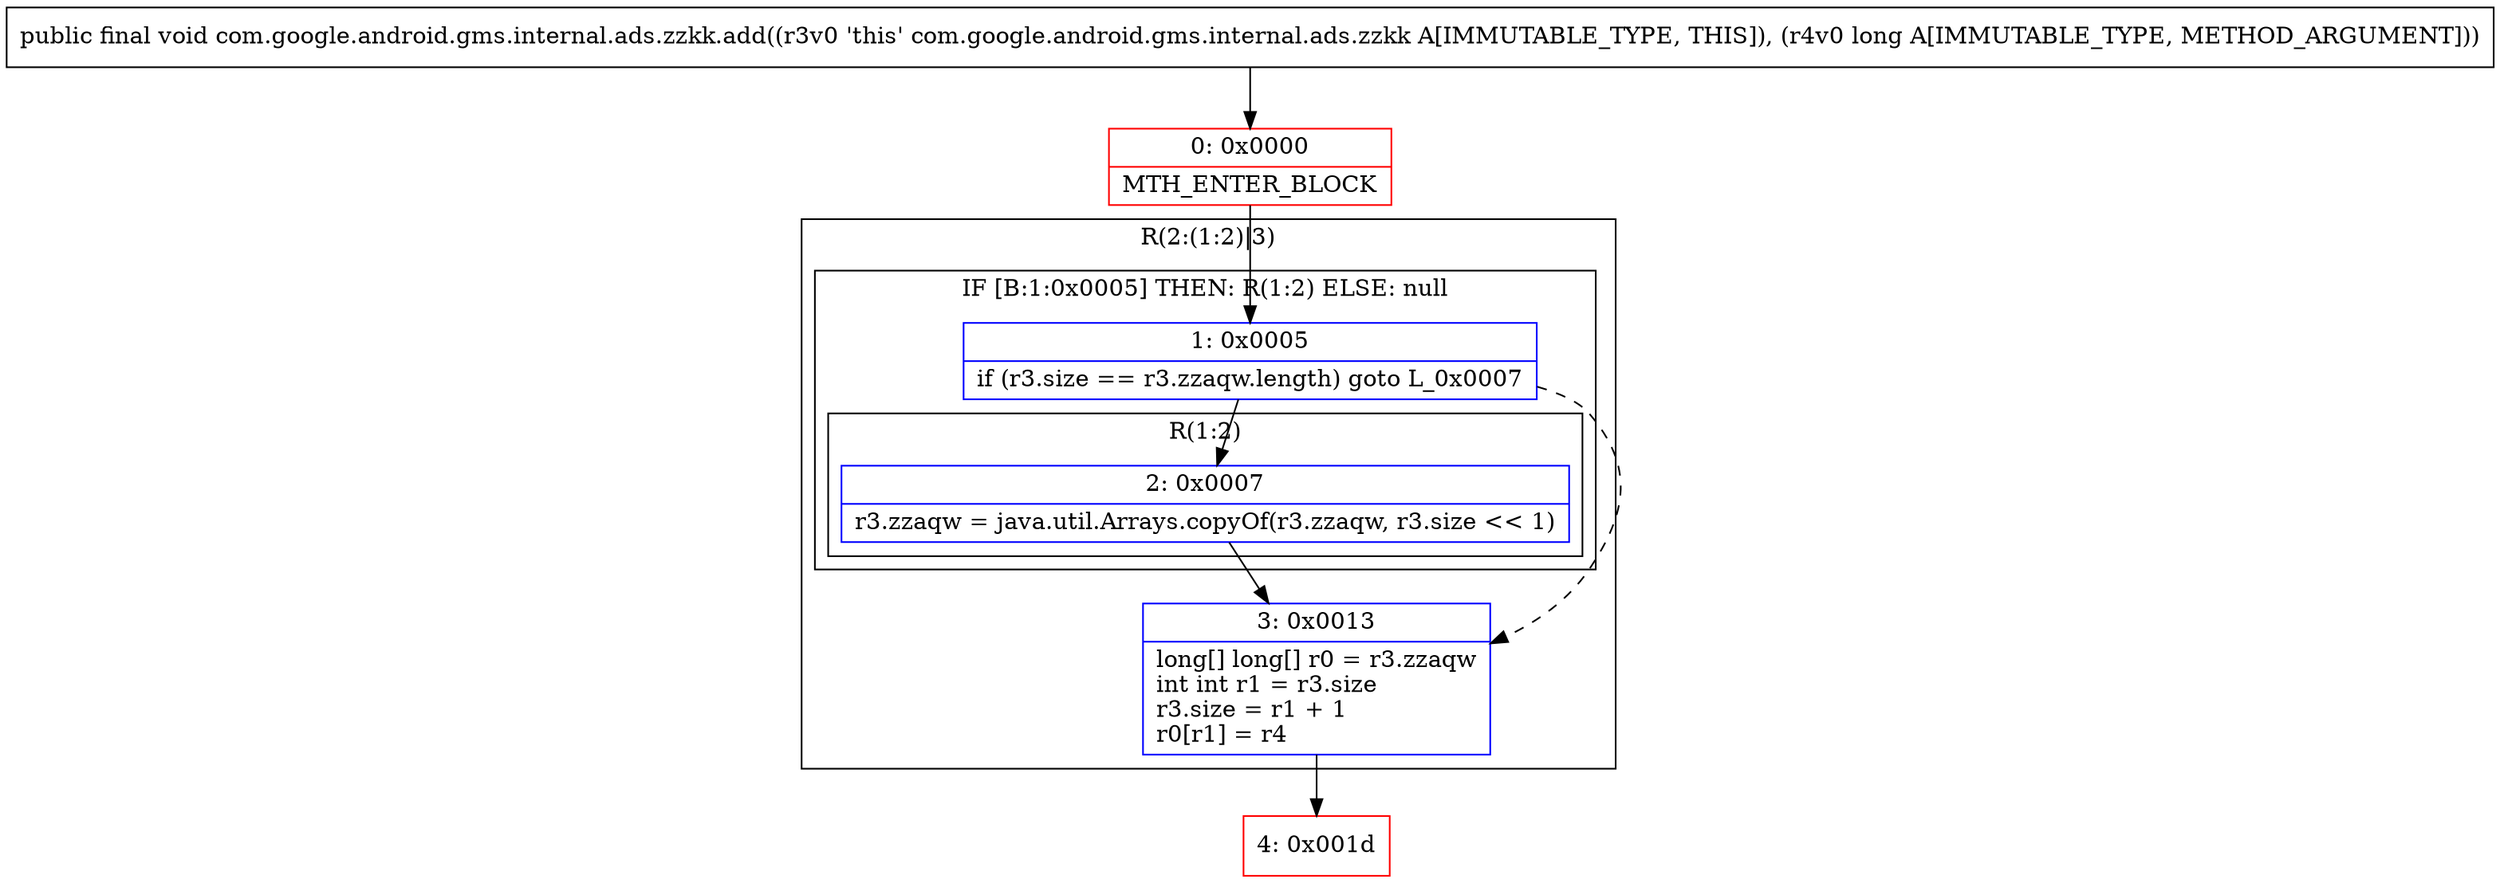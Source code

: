 digraph "CFG forcom.google.android.gms.internal.ads.zzkk.add(J)V" {
subgraph cluster_Region_1853164601 {
label = "R(2:(1:2)|3)";
node [shape=record,color=blue];
subgraph cluster_IfRegion_1424499472 {
label = "IF [B:1:0x0005] THEN: R(1:2) ELSE: null";
node [shape=record,color=blue];
Node_1 [shape=record,label="{1\:\ 0x0005|if (r3.size == r3.zzaqw.length) goto L_0x0007\l}"];
subgraph cluster_Region_66710347 {
label = "R(1:2)";
node [shape=record,color=blue];
Node_2 [shape=record,label="{2\:\ 0x0007|r3.zzaqw = java.util.Arrays.copyOf(r3.zzaqw, r3.size \<\< 1)\l}"];
}
}
Node_3 [shape=record,label="{3\:\ 0x0013|long[] long[] r0 = r3.zzaqw\lint int r1 = r3.size\lr3.size = r1 + 1\lr0[r1] = r4\l}"];
}
Node_0 [shape=record,color=red,label="{0\:\ 0x0000|MTH_ENTER_BLOCK\l}"];
Node_4 [shape=record,color=red,label="{4\:\ 0x001d}"];
MethodNode[shape=record,label="{public final void com.google.android.gms.internal.ads.zzkk.add((r3v0 'this' com.google.android.gms.internal.ads.zzkk A[IMMUTABLE_TYPE, THIS]), (r4v0 long A[IMMUTABLE_TYPE, METHOD_ARGUMENT])) }"];
MethodNode -> Node_0;
Node_1 -> Node_2;
Node_1 -> Node_3[style=dashed];
Node_2 -> Node_3;
Node_3 -> Node_4;
Node_0 -> Node_1;
}

